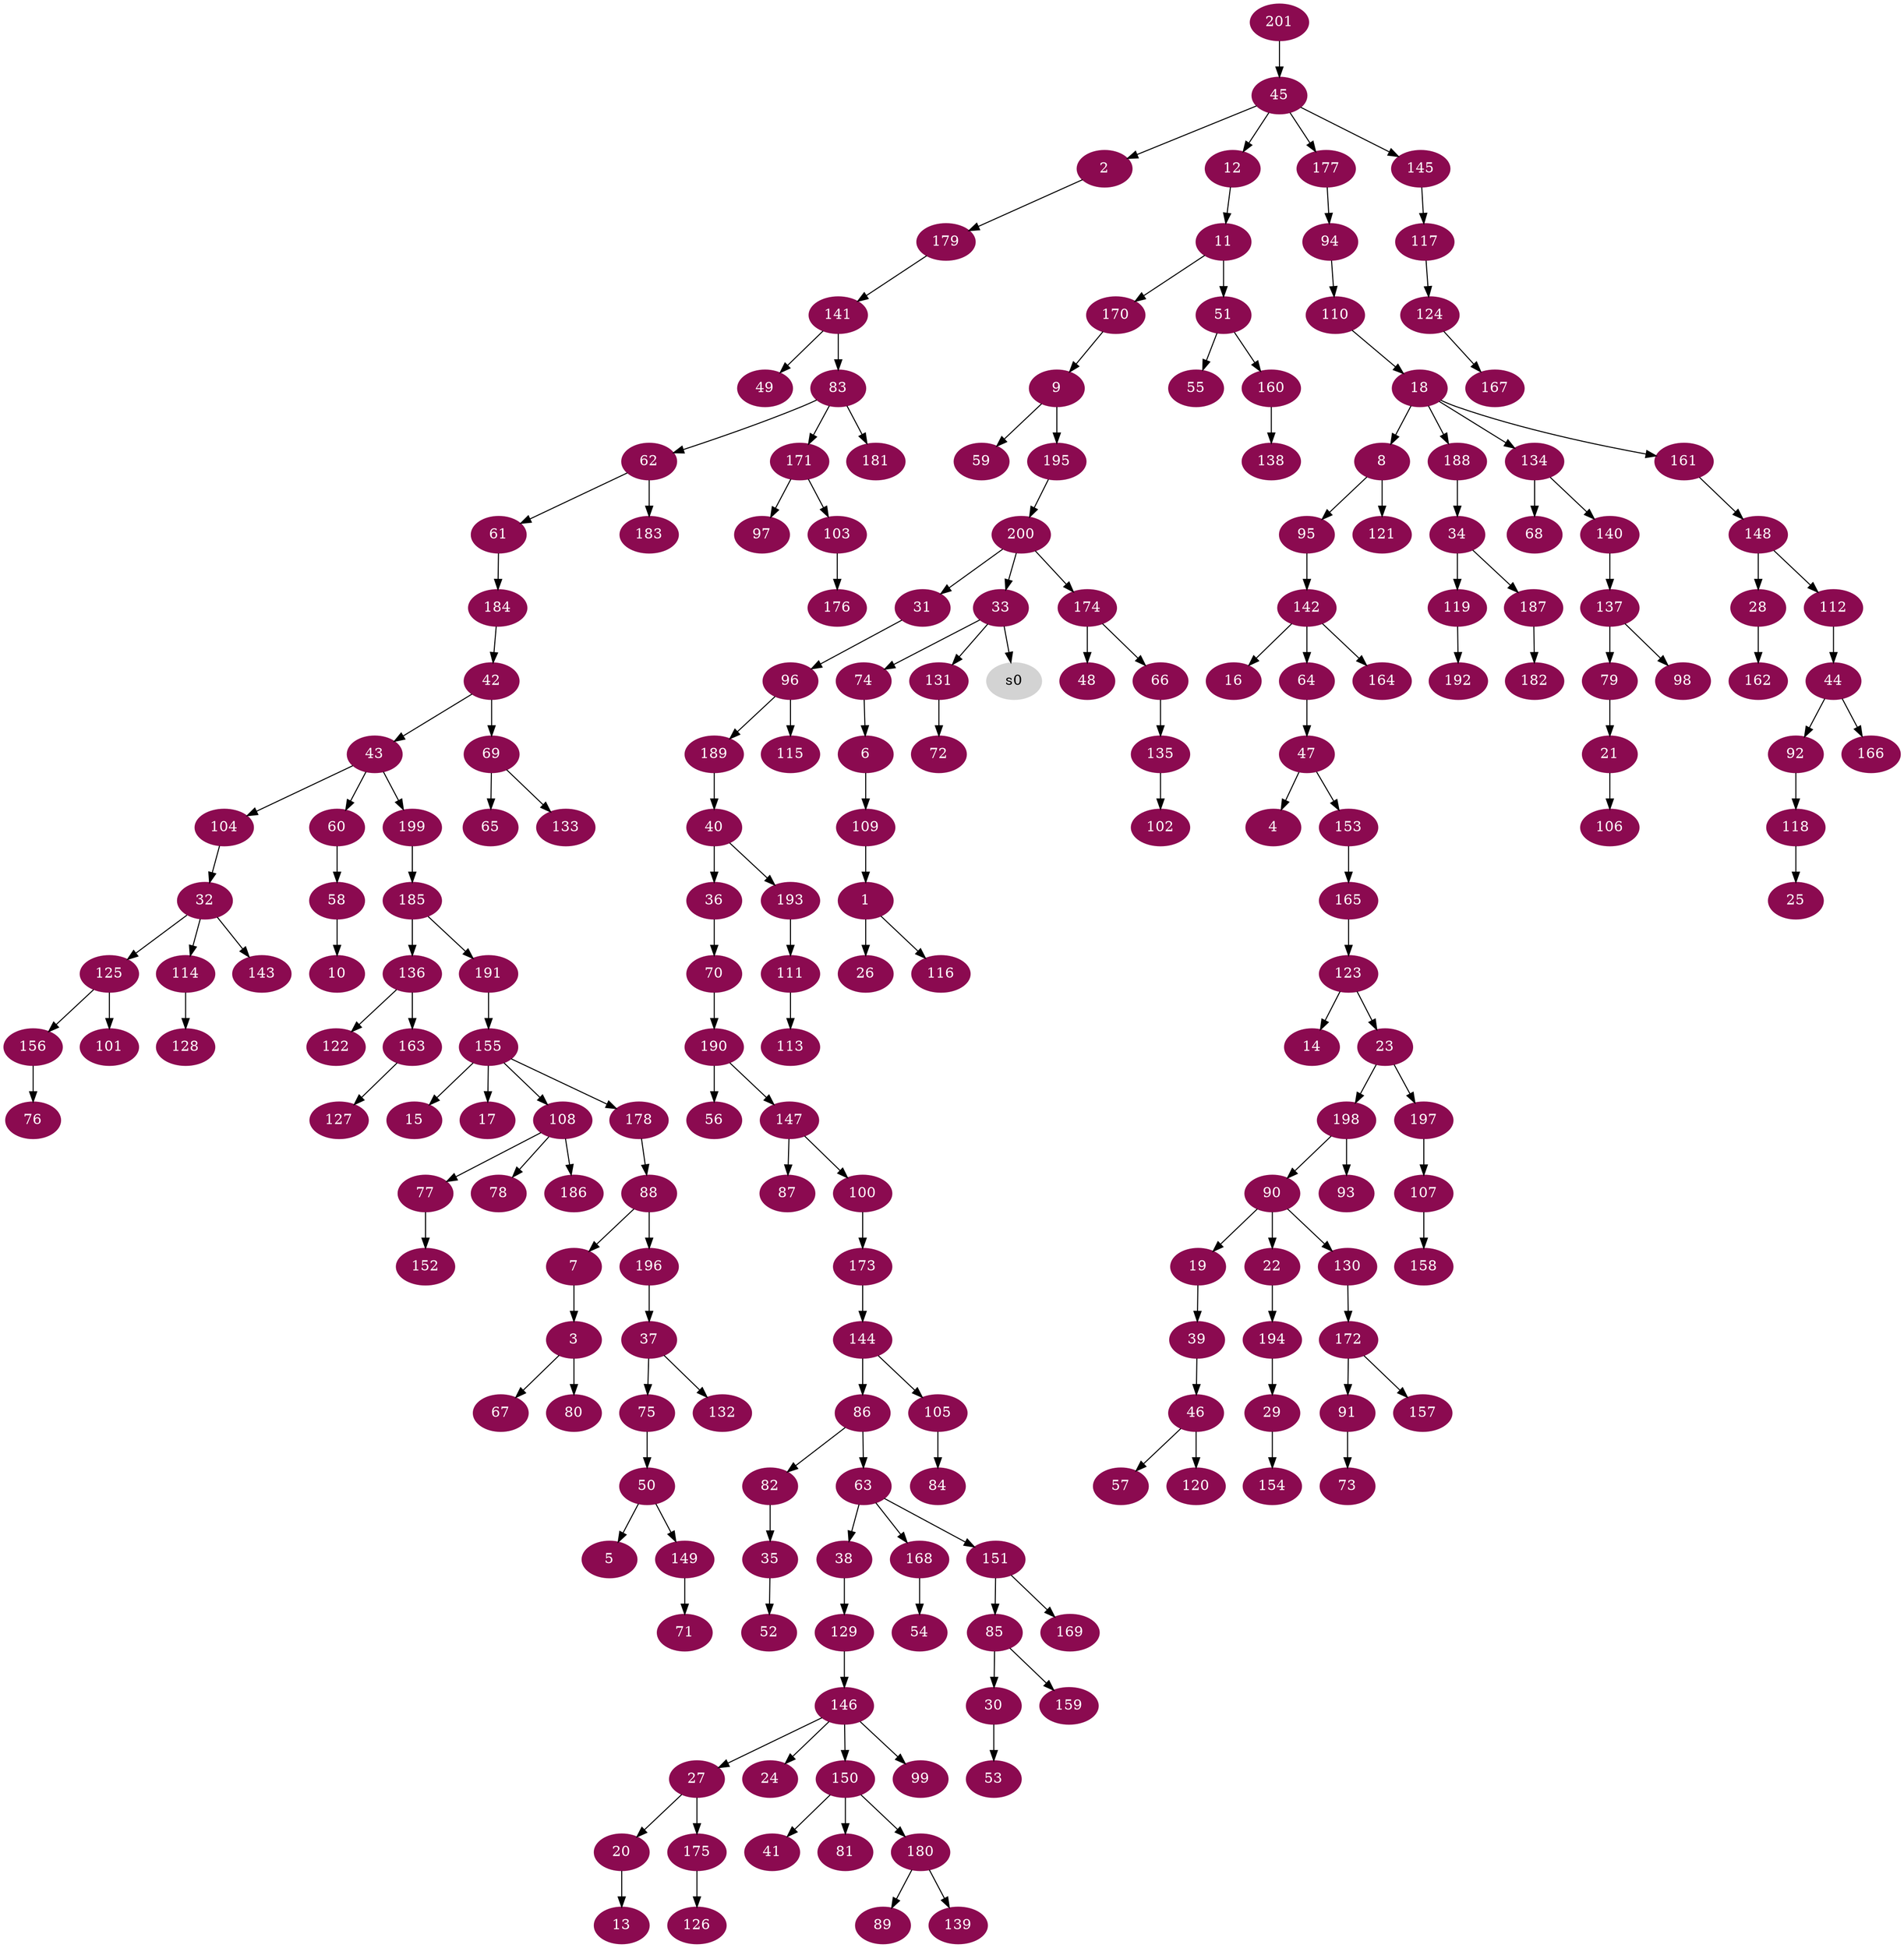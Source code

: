 digraph G {
node [color=deeppink4, style=filled, fontcolor=white];
109 -> 1;
45 -> 2;
7 -> 3;
47 -> 4;
50 -> 5;
74 -> 6;
88 -> 7;
18 -> 8;
170 -> 9;
58 -> 10;
12 -> 11;
45 -> 12;
20 -> 13;
123 -> 14;
155 -> 15;
142 -> 16;
155 -> 17;
110 -> 18;
90 -> 19;
27 -> 20;
79 -> 21;
90 -> 22;
123 -> 23;
146 -> 24;
118 -> 25;
1 -> 26;
146 -> 27;
148 -> 28;
194 -> 29;
85 -> 30;
200 -> 31;
104 -> 32;
200 -> 33;
188 -> 34;
82 -> 35;
40 -> 36;
196 -> 37;
63 -> 38;
19 -> 39;
189 -> 40;
150 -> 41;
184 -> 42;
42 -> 43;
112 -> 44;
201 -> 45;
39 -> 46;
64 -> 47;
174 -> 48;
141 -> 49;
75 -> 50;
11 -> 51;
35 -> 52;
30 -> 53;
168 -> 54;
51 -> 55;
190 -> 56;
46 -> 57;
60 -> 58;
9 -> 59;
43 -> 60;
62 -> 61;
83 -> 62;
86 -> 63;
142 -> 64;
69 -> 65;
174 -> 66;
3 -> 67;
134 -> 68;
42 -> 69;
36 -> 70;
149 -> 71;
131 -> 72;
91 -> 73;
33 -> 74;
37 -> 75;
156 -> 76;
108 -> 77;
108 -> 78;
137 -> 79;
3 -> 80;
150 -> 81;
86 -> 82;
141 -> 83;
105 -> 84;
151 -> 85;
144 -> 86;
147 -> 87;
178 -> 88;
180 -> 89;
198 -> 90;
172 -> 91;
44 -> 92;
198 -> 93;
177 -> 94;
8 -> 95;
31 -> 96;
171 -> 97;
137 -> 98;
146 -> 99;
147 -> 100;
125 -> 101;
135 -> 102;
171 -> 103;
43 -> 104;
144 -> 105;
21 -> 106;
197 -> 107;
155 -> 108;
6 -> 109;
94 -> 110;
193 -> 111;
148 -> 112;
111 -> 113;
32 -> 114;
96 -> 115;
1 -> 116;
145 -> 117;
92 -> 118;
34 -> 119;
46 -> 120;
8 -> 121;
136 -> 122;
165 -> 123;
117 -> 124;
32 -> 125;
175 -> 126;
163 -> 127;
114 -> 128;
38 -> 129;
90 -> 130;
33 -> 131;
37 -> 132;
69 -> 133;
18 -> 134;
66 -> 135;
185 -> 136;
140 -> 137;
160 -> 138;
180 -> 139;
134 -> 140;
179 -> 141;
95 -> 142;
32 -> 143;
173 -> 144;
45 -> 145;
129 -> 146;
190 -> 147;
161 -> 148;
50 -> 149;
146 -> 150;
63 -> 151;
77 -> 152;
47 -> 153;
29 -> 154;
191 -> 155;
125 -> 156;
172 -> 157;
107 -> 158;
85 -> 159;
51 -> 160;
18 -> 161;
28 -> 162;
136 -> 163;
142 -> 164;
153 -> 165;
44 -> 166;
124 -> 167;
63 -> 168;
151 -> 169;
11 -> 170;
83 -> 171;
130 -> 172;
100 -> 173;
200 -> 174;
27 -> 175;
103 -> 176;
45 -> 177;
155 -> 178;
2 -> 179;
150 -> 180;
83 -> 181;
187 -> 182;
62 -> 183;
61 -> 184;
199 -> 185;
108 -> 186;
34 -> 187;
18 -> 188;
96 -> 189;
70 -> 190;
185 -> 191;
119 -> 192;
40 -> 193;
22 -> 194;
9 -> 195;
88 -> 196;
23 -> 197;
23 -> 198;
43 -> 199;
195 -> 200;
node [color=lightgrey, style=filled, fontcolor=black];
33 -> s0;
}
